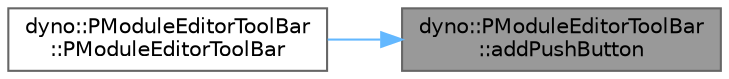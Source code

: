 digraph "dyno::PModuleEditorToolBar::addPushButton"
{
 // LATEX_PDF_SIZE
  bgcolor="transparent";
  edge [fontname=Helvetica,fontsize=10,labelfontname=Helvetica,labelfontsize=10];
  node [fontname=Helvetica,fontsize=10,shape=box,height=0.2,width=0.4];
  rankdir="RL";
  Node1 [id="Node000001",label="dyno::PModuleEditorToolBar\l::addPushButton",height=0.2,width=0.4,color="gray40", fillcolor="grey60", style="filled", fontcolor="black",tooltip=" "];
  Node1 -> Node2 [id="edge1_Node000001_Node000002",dir="back",color="steelblue1",style="solid",tooltip=" "];
  Node2 [id="Node000002",label="dyno::PModuleEditorToolBar\l::PModuleEditorToolBar",height=0.2,width=0.4,color="grey40", fillcolor="white", style="filled",URL="$classdyno_1_1_p_module_editor_tool_bar.html#a6734ff2c4f646df43bec28eff0d615a7",tooltip=" "];
}
